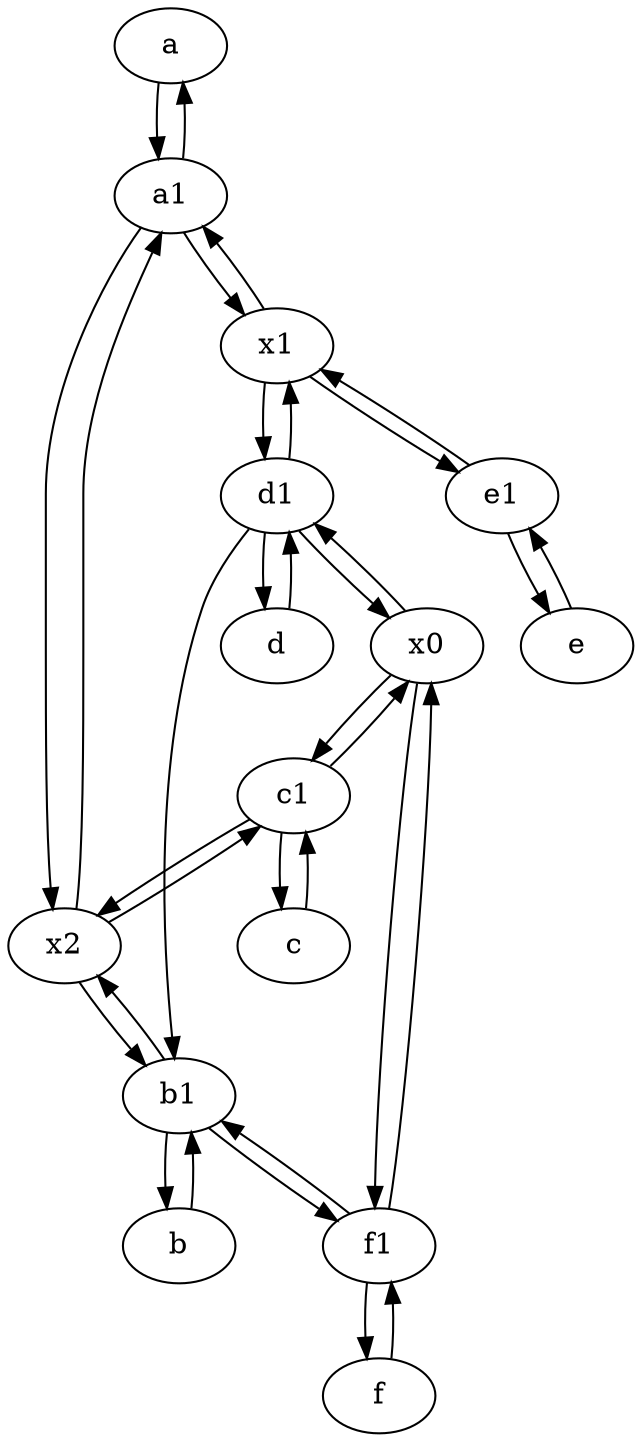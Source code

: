 digraph  {
	a [pos="40,10!"];
	c1 [pos="30,15!"];
	e [pos="30,50!"];
	f [pos="15,45!"];
	x0;
	x2;
	b1 [pos="45,20!"];
	e1 [pos="25,45!"];
	x1;
	a1 [pos="40,15!"];
	f1;
	b [pos="50,20!"];
	c [pos="20,10!"];
	d [pos="20,30!"];
	d1 [pos="25,30!"];
	f -> f1;
	e1 -> e;
	a1 -> a;
	d1 -> d;
	x0 -> d1;
	d1 -> x0;
	f1 -> b1;
	x2 -> b1;
	f1 -> x0;
	a -> a1;
	c1 -> c;
	c1 -> x0;
	x2 -> a1;
	d -> d1;
	f1 -> f;
	x0 -> c1;
	a1 -> x1;
	x1 -> a1;
	d1 -> x1;
	c -> c1;
	b1 -> x2;
	b -> b1;
	b1 -> f1;
	e -> e1;
	b1 -> b;
	x2 -> c1;
	d1 -> b1;
	c1 -> x2;
	x0 -> f1;
	x1 -> d1;
	x1 -> e1;
	a1 -> x2;
	e1 -> x1;

	}